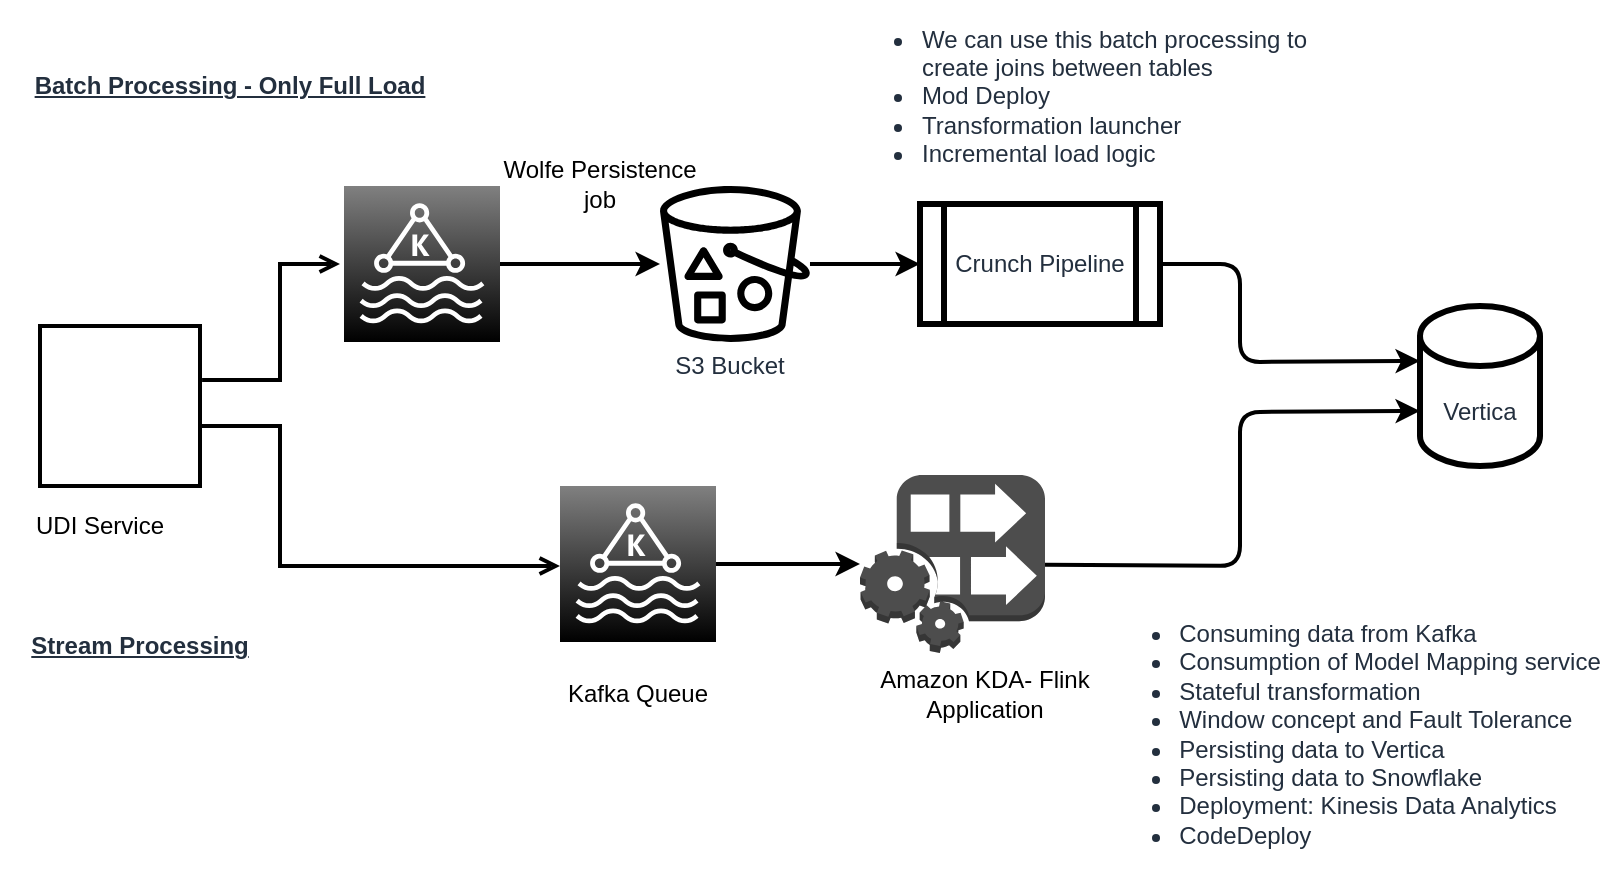 <mxfile version="13.7.6" type="github">
  <diagram id="Ht1M8jgEwFfnCIfOTk4-" name="Page-1">
    <mxGraphModel dx="1220" dy="761" grid="1" gridSize="10" guides="1" tooltips="1" connect="1" arrows="1" fold="1" page="1" pageScale="1" pageWidth="1169" pageHeight="827" math="0" shadow="0">
      <root>
        <mxCell id="0" />
        <mxCell id="1" parent="0" />
        <mxCell id="UEzPUAAOIrF-is8g5C7q-88" value="" style="edgeStyle=orthogonalEdgeStyle;rounded=0;orthogonalLoop=1;jettySize=auto;html=1;endArrow=open;endFill=0;strokeWidth=2;exitX=1.013;exitY=0.338;exitDx=0;exitDy=0;exitPerimeter=0;" parent="1" source="fU0T-EmlP-vt1wKVpfE7-1" edge="1">
          <mxGeometry relative="1" as="geometry">
            <mxPoint x="168" y="179" as="sourcePoint" />
            <mxPoint x="240" y="179" as="targetPoint" />
            <Array as="points">
              <mxPoint x="210" y="237" />
              <mxPoint x="210" y="179" />
            </Array>
          </mxGeometry>
        </mxCell>
        <mxCell id="iRLQAyBYqZo1qDmHJtDu-6" value="UDI Service" style="text;html=1;strokeColor=none;fillColor=none;align=center;verticalAlign=middle;whiteSpace=wrap;rounded=0;" parent="1" vertex="1">
          <mxGeometry x="80" y="300" width="80" height="20" as="geometry" />
        </mxCell>
        <mxCell id="iRLQAyBYqZo1qDmHJtDu-10" value="Wolfe Persistence job" style="text;html=1;strokeColor=none;fillColor=none;align=center;verticalAlign=middle;whiteSpace=wrap;rounded=0;" parent="1" vertex="1">
          <mxGeometry x="320" y="129" width="100" height="20" as="geometry" />
        </mxCell>
        <mxCell id="iRLQAyBYqZo1qDmHJtDu-19" value="" style="endArrow=classic;html=1;strokeColor=#000000;fontColor=#232F3E;strokeWidth=2;" parent="1" source="iRLQAyBYqZo1qDmHJtDu-38" target="fU0T-EmlP-vt1wKVpfE7-11" edge="1">
          <mxGeometry width="50" height="50" relative="1" as="geometry">
            <mxPoint x="360" y="440" as="sourcePoint" />
            <mxPoint x="510" y="440" as="targetPoint" />
          </mxGeometry>
        </mxCell>
        <mxCell id="iRLQAyBYqZo1qDmHJtDu-21" value="" style="endArrow=classic;html=1;strokeColor=#000000;fontColor=#232F3E;strokeWidth=2;entryX=0;entryY=0.5;entryDx=0;entryDy=0;" parent="1" source="UEzPUAAOIrF-is8g5C7q-77" target="iRLQAyBYqZo1qDmHJtDu-22" edge="1">
          <mxGeometry width="50" height="50" relative="1" as="geometry">
            <mxPoint x="365" y="178.5" as="sourcePoint" />
            <mxPoint x="417" y="178.5" as="targetPoint" />
          </mxGeometry>
        </mxCell>
        <mxCell id="iRLQAyBYqZo1qDmHJtDu-22" value="Crunch Pipeline" style="shape=process;whiteSpace=wrap;html=1;backgroundOutline=1;dashed=0;labelBackgroundColor=#ffffff;strokeColor=#000000;strokeWidth=3;fontColor=#232F3E;fillColor=#FFFFFF;gradientColor=#FFFFFF;" parent="1" vertex="1">
          <mxGeometry x="530" y="149" width="120" height="60" as="geometry" />
        </mxCell>
        <mxCell id="iRLQAyBYqZo1qDmHJtDu-23" value="Vertica" style="shape=cylinder3;whiteSpace=wrap;html=1;boundedLbl=1;backgroundOutline=1;size=15;dashed=0;labelBackgroundColor=#ffffff;strokeColor=#000000;strokeWidth=3;fillColor=#FFFFFF;gradientColor=#FFFFFF;fontColor=#232F3E;" parent="1" vertex="1">
          <mxGeometry x="780" y="200" width="60" height="80" as="geometry" />
        </mxCell>
        <mxCell id="iRLQAyBYqZo1qDmHJtDu-24" value="" style="endArrow=classic;html=1;strokeColor=#000000;strokeWidth=2;fontColor=#232F3E;entryX=0;entryY=0;entryDx=0;entryDy=27.5;entryPerimeter=0;exitX=1;exitY=0.5;exitDx=0;exitDy=0;" parent="1" source="iRLQAyBYqZo1qDmHJtDu-22" target="iRLQAyBYqZo1qDmHJtDu-23" edge="1">
          <mxGeometry width="50" height="50" relative="1" as="geometry">
            <mxPoint x="550" y="450" as="sourcePoint" />
            <mxPoint x="600" y="400" as="targetPoint" />
            <Array as="points">
              <mxPoint x="690" y="179" />
              <mxPoint x="690" y="228" />
            </Array>
          </mxGeometry>
        </mxCell>
        <mxCell id="iRLQAyBYqZo1qDmHJtDu-25" value="" style="endArrow=classic;html=1;strokeColor=#000000;strokeWidth=2;fontColor=#232F3E;entryX=0;entryY=0;entryDx=0;entryDy=52.5;entryPerimeter=0;" parent="1" source="fU0T-EmlP-vt1wKVpfE7-11" target="iRLQAyBYqZo1qDmHJtDu-23" edge="1">
          <mxGeometry width="50" height="50" relative="1" as="geometry">
            <mxPoint x="620" y="440" as="sourcePoint" />
            <mxPoint x="600" y="400" as="targetPoint" />
            <Array as="points">
              <mxPoint x="690" y="330" />
              <mxPoint x="690" y="253" />
            </Array>
          </mxGeometry>
        </mxCell>
        <mxCell id="iRLQAyBYqZo1qDmHJtDu-27" value="&lt;div style=&quot;text-align: left&quot;&gt;&lt;ul&gt;&lt;li&gt;Consuming data from Kafka&lt;/li&gt;&lt;li&gt;Consumption of Model Mapping service&lt;/li&gt;&lt;li&gt;Stateful transformation&lt;/li&gt;&lt;li&gt;Window concept and Fault Tolerance&lt;/li&gt;&lt;li&gt;Persisting data to Vertica&lt;/li&gt;&lt;li&gt;Persisting data to Snowflake&lt;/li&gt;&lt;li&gt;Deployment: Kinesis Data Analytics&lt;/li&gt;&lt;li&gt;CodeDeploy&lt;/li&gt;&lt;/ul&gt;&lt;/div&gt;" style="text;html=1;strokeColor=none;fillColor=none;align=center;verticalAlign=middle;whiteSpace=wrap;rounded=0;dashed=0;labelBackgroundColor=#ffffff;fontColor=#232F3E;" parent="1" vertex="1">
          <mxGeometry x="610" y="344" width="270" height="140" as="geometry" />
        </mxCell>
        <mxCell id="iRLQAyBYqZo1qDmHJtDu-29" value="&lt;div style=&quot;text-align: left&quot;&gt;&lt;ul&gt;&lt;li&gt;We can use this batch processing to create joins between tables&lt;br&gt;&lt;/li&gt;&lt;li&gt;Mod Deploy&amp;nbsp;&lt;/li&gt;&lt;li&gt;Transformation launcher&lt;/li&gt;&lt;li&gt;Incremental load logic&lt;br&gt;&lt;/li&gt;&lt;/ul&gt;&lt;/div&gt;" style="text;html=1;strokeColor=none;fillColor=none;align=center;verticalAlign=middle;whiteSpace=wrap;rounded=0;dashed=0;labelBackgroundColor=#ffffff;fontColor=#232F3E;" parent="1" vertex="1">
          <mxGeometry x="490" y="50" width="250" height="90" as="geometry" />
        </mxCell>
        <mxCell id="iRLQAyBYqZo1qDmHJtDu-31" value="S3 Bucket" style="text;html=1;strokeColor=none;fillColor=none;align=center;verticalAlign=middle;whiteSpace=wrap;rounded=0;dashed=0;labelBackgroundColor=#ffffff;fontColor=#232F3E;" parent="1" vertex="1">
          <mxGeometry x="395" y="220" width="80" height="20" as="geometry" />
        </mxCell>
        <mxCell id="iRLQAyBYqZo1qDmHJtDu-32" value="Batch Processing - Only Full Load" style="text;html=1;strokeColor=none;fillColor=none;align=center;verticalAlign=middle;whiteSpace=wrap;rounded=0;dashed=0;labelBackgroundColor=#ffffff;fontColor=#232F3E;fontStyle=5" parent="1" vertex="1">
          <mxGeometry x="80" y="80" width="210" height="20" as="geometry" />
        </mxCell>
        <mxCell id="iRLQAyBYqZo1qDmHJtDu-33" value="Stream Processing" style="text;html=1;strokeColor=none;fillColor=none;align=center;verticalAlign=middle;whiteSpace=wrap;rounded=0;dashed=0;labelBackgroundColor=#ffffff;fontColor=#232F3E;fontStyle=5" parent="1" vertex="1">
          <mxGeometry x="70" y="360" width="140" height="20" as="geometry" />
        </mxCell>
        <mxCell id="iRLQAyBYqZo1qDmHJtDu-37" value="Kafka Queue" style="text;html=1;strokeColor=none;fillColor=none;align=center;verticalAlign=middle;whiteSpace=wrap;rounded=0;" parent="1" vertex="1">
          <mxGeometry x="339" y="384" width="100" height="20" as="geometry" />
        </mxCell>
        <mxCell id="fU0T-EmlP-vt1wKVpfE7-1" value="" style="whiteSpace=wrap;html=1;aspect=fixed;strokeWidth=2;" parent="1" vertex="1">
          <mxGeometry x="90" y="210" width="80" height="80" as="geometry" />
        </mxCell>
        <mxCell id="iRLQAyBYqZo1qDmHJtDu-38" value="" style="outlineConnect=0;fontColor=#232F3E;gradientDirection=north;strokeColor=#ffffff;dashed=0;verticalLabelPosition=bottom;verticalAlign=top;align=center;html=1;fontSize=12;fontStyle=0;aspect=fixed;shape=mxgraph.aws4.resourceIcon;resIcon=mxgraph.aws4.managed_streaming_for_kafka;fillColor=#000000;gradientColor=#808080;" parent="1" vertex="1">
          <mxGeometry x="350" y="290" width="78" height="78" as="geometry" />
        </mxCell>
        <mxCell id="UEzPUAAOIrF-is8g5C7q-77" value="" style="outlineConnect=0;fontColor=#232F3E;gradientColor=none;strokeColor=none;dashed=0;verticalLabelPosition=bottom;verticalAlign=top;align=center;html=1;fontSize=12;fontStyle=0;aspect=fixed;pointerEvents=1;shape=mxgraph.aws4.bucket_with_objects;labelBackgroundColor=#ffffff;fillColor=#000000;" parent="1" vertex="1">
          <mxGeometry x="400" y="140" width="75" height="78" as="geometry" />
        </mxCell>
        <mxCell id="fU0T-EmlP-vt1wKVpfE7-6" value="" style="edgeStyle=orthogonalEdgeStyle;rounded=0;orthogonalLoop=1;jettySize=auto;html=1;endArrow=open;endFill=0;strokeWidth=2;" parent="1" target="iRLQAyBYqZo1qDmHJtDu-38" edge="1">
          <mxGeometry relative="1" as="geometry">
            <mxPoint x="170" y="260" as="sourcePoint" />
            <mxPoint x="350" y="440" as="targetPoint" />
            <Array as="points">
              <mxPoint x="170" y="260" />
              <mxPoint x="210" y="260" />
              <mxPoint x="210" y="330" />
            </Array>
          </mxGeometry>
        </mxCell>
        <mxCell id="fU0T-EmlP-vt1wKVpfE7-7" value="" style="outlineConnect=0;fontColor=#232F3E;gradientDirection=north;strokeColor=#ffffff;dashed=0;verticalLabelPosition=bottom;verticalAlign=top;align=center;html=1;fontSize=12;fontStyle=0;aspect=fixed;shape=mxgraph.aws4.resourceIcon;resIcon=mxgraph.aws4.managed_streaming_for_kafka;fillColor=#000000;gradientColor=#808080;" parent="1" vertex="1">
          <mxGeometry x="242" y="140" width="78" height="78" as="geometry" />
        </mxCell>
        <mxCell id="fU0T-EmlP-vt1wKVpfE7-8" value="" style="endArrow=classic;html=1;strokeColor=#000000;fontColor=#232F3E;strokeWidth=2;entryX=0;entryY=0.5;entryDx=0;entryDy=0;" parent="1" source="fU0T-EmlP-vt1wKVpfE7-7" target="UEzPUAAOIrF-is8g5C7q-77" edge="1">
          <mxGeometry width="50" height="50" relative="1" as="geometry">
            <mxPoint x="330" y="180" as="sourcePoint" />
            <mxPoint x="380" y="210" as="targetPoint" />
          </mxGeometry>
        </mxCell>
        <mxCell id="fU0T-EmlP-vt1wKVpfE7-10" value="Amazon KDA- Flink Application" style="text;html=1;strokeColor=none;fillColor=none;align=center;verticalAlign=middle;whiteSpace=wrap;rounded=0;" parent="1" vertex="1">
          <mxGeometry x="500" y="374" width="125" height="40" as="geometry" />
        </mxCell>
        <mxCell id="fU0T-EmlP-vt1wKVpfE7-11" value="" style="outlineConnect=0;dashed=0;verticalLabelPosition=bottom;verticalAlign=top;align=center;html=1;shape=mxgraph.aws3.kinesis_analytics;gradientColor=none;strokeWidth=2;fillColor=#4D4D4D;" parent="1" vertex="1">
          <mxGeometry x="500" y="284.5" width="92.5" height="89" as="geometry" />
        </mxCell>
      </root>
    </mxGraphModel>
  </diagram>
</mxfile>
